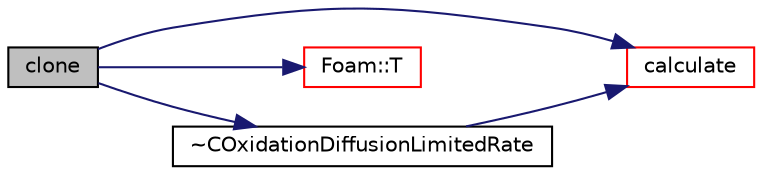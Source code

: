 digraph "clone"
{
  bgcolor="transparent";
  edge [fontname="Helvetica",fontsize="10",labelfontname="Helvetica",labelfontsize="10"];
  node [fontname="Helvetica",fontsize="10",shape=record];
  rankdir="LR";
  Node1 [label="clone",height=0.2,width=0.4,color="black", fillcolor="grey75", style="filled", fontcolor="black"];
  Node1 -> Node2 [color="midnightblue",fontsize="10",style="solid",fontname="Helvetica"];
  Node2 [label="calculate",height=0.2,width=0.4,color="red",URL="$a00426.html#ab60820d725d0b8fccafa5d674f0c4ce1",tooltip="Update surface reactions. "];
  Node1 -> Node3 [color="midnightblue",fontsize="10",style="solid",fontname="Helvetica"];
  Node3 [label="Foam::T",height=0.2,width=0.4,color="red",URL="$a10758.html#ae57fda0abb14bb0944947c463c6e09d4"];
  Node1 -> Node4 [color="midnightblue",fontsize="10",style="solid",fontname="Helvetica"];
  Node4 [label="~COxidationDiffusionLimitedRate",height=0.2,width=0.4,color="black",URL="$a00426.html#aa38374d914504bad9ff636c308c301c3",tooltip="Destructor. "];
  Node4 -> Node2 [color="midnightblue",fontsize="10",style="solid",fontname="Helvetica"];
}
